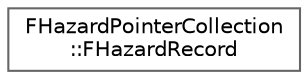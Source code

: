 digraph "Graphical Class Hierarchy"
{
 // INTERACTIVE_SVG=YES
 // LATEX_PDF_SIZE
  bgcolor="transparent";
  edge [fontname=Helvetica,fontsize=10,labelfontname=Helvetica,labelfontsize=10];
  node [fontname=Helvetica,fontsize=10,shape=box,height=0.2,width=0.4];
  rankdir="LR";
  Node0 [id="Node000000",label="FHazardPointerCollection\l::FHazardRecord",height=0.2,width=0.4,color="grey40", fillcolor="white", style="filled",URL="$dd/d15/classFHazardPointerCollection_1_1FHazardRecord.html",tooltip=" "];
}
